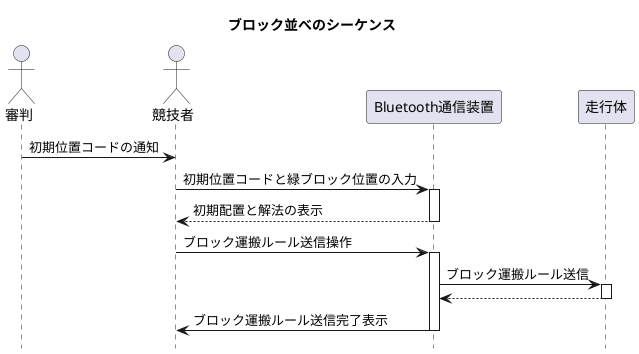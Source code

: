 @startuml
title ブロック並べのシーケンス　
hide footbox

actor 審判
actor 競技者

審判 -> 競技者 : 初期位置コードの通知
競技者 -> Bluetooth通信装置 : 初期位置コードと緑ブロック位置の入力
activate Bluetooth通信装置
競技者 <-- Bluetooth通信装置 : 初期配置と解法の表示
deactivate Bluetooth通信装置

競技者 -> Bluetooth通信装置 : ブロック運搬ルール送信操作
	activate Bluetooth通信装置
	Bluetooth通信装置 -> 走行体 : ブロック運搬ルール送信
		activate 走行体 
		Bluetooth通信装置 <-- 走行体
		deactivate 走行体
	競技者 <- Bluetooth通信装置 : ブロック運搬ルール送信完了表示
	deactivate Bluetooth通信装置


@enduml